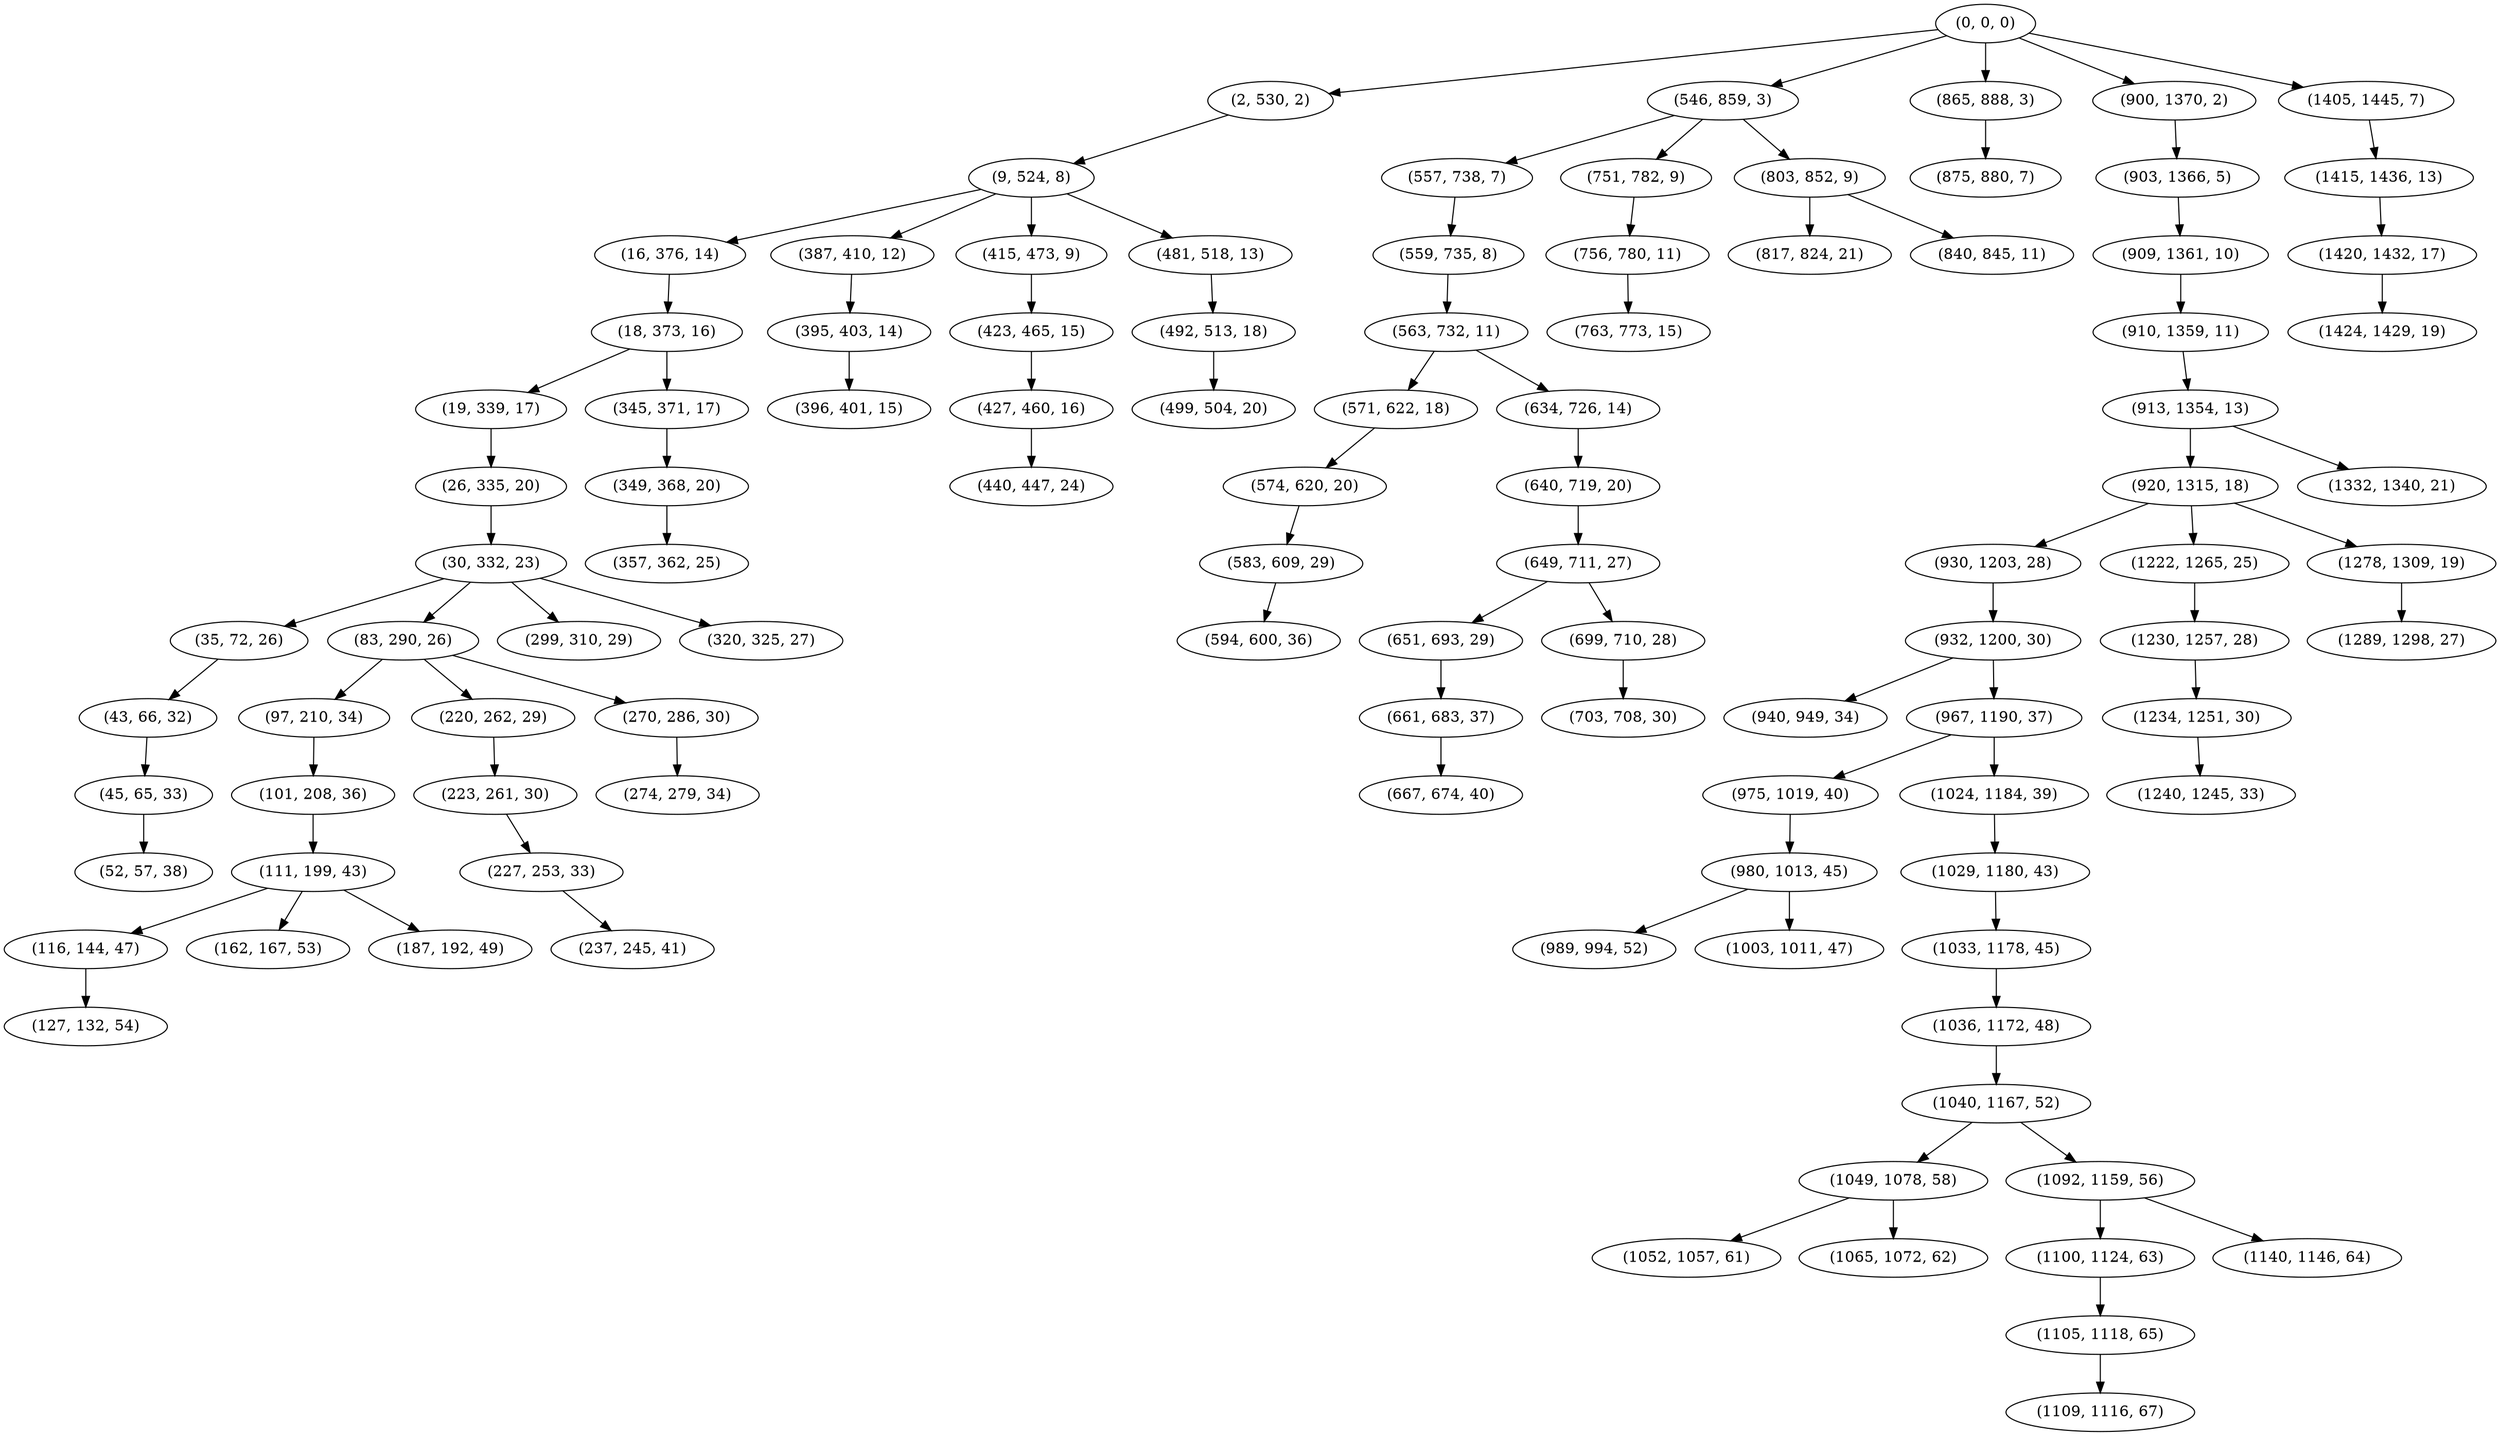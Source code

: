 digraph tree {
    "(0, 0, 0)";
    "(2, 530, 2)";
    "(9, 524, 8)";
    "(16, 376, 14)";
    "(18, 373, 16)";
    "(19, 339, 17)";
    "(26, 335, 20)";
    "(30, 332, 23)";
    "(35, 72, 26)";
    "(43, 66, 32)";
    "(45, 65, 33)";
    "(52, 57, 38)";
    "(83, 290, 26)";
    "(97, 210, 34)";
    "(101, 208, 36)";
    "(111, 199, 43)";
    "(116, 144, 47)";
    "(127, 132, 54)";
    "(162, 167, 53)";
    "(187, 192, 49)";
    "(220, 262, 29)";
    "(223, 261, 30)";
    "(227, 253, 33)";
    "(237, 245, 41)";
    "(270, 286, 30)";
    "(274, 279, 34)";
    "(299, 310, 29)";
    "(320, 325, 27)";
    "(345, 371, 17)";
    "(349, 368, 20)";
    "(357, 362, 25)";
    "(387, 410, 12)";
    "(395, 403, 14)";
    "(396, 401, 15)";
    "(415, 473, 9)";
    "(423, 465, 15)";
    "(427, 460, 16)";
    "(440, 447, 24)";
    "(481, 518, 13)";
    "(492, 513, 18)";
    "(499, 504, 20)";
    "(546, 859, 3)";
    "(557, 738, 7)";
    "(559, 735, 8)";
    "(563, 732, 11)";
    "(571, 622, 18)";
    "(574, 620, 20)";
    "(583, 609, 29)";
    "(594, 600, 36)";
    "(634, 726, 14)";
    "(640, 719, 20)";
    "(649, 711, 27)";
    "(651, 693, 29)";
    "(661, 683, 37)";
    "(667, 674, 40)";
    "(699, 710, 28)";
    "(703, 708, 30)";
    "(751, 782, 9)";
    "(756, 780, 11)";
    "(763, 773, 15)";
    "(803, 852, 9)";
    "(817, 824, 21)";
    "(840, 845, 11)";
    "(865, 888, 3)";
    "(875, 880, 7)";
    "(900, 1370, 2)";
    "(903, 1366, 5)";
    "(909, 1361, 10)";
    "(910, 1359, 11)";
    "(913, 1354, 13)";
    "(920, 1315, 18)";
    "(930, 1203, 28)";
    "(932, 1200, 30)";
    "(940, 949, 34)";
    "(967, 1190, 37)";
    "(975, 1019, 40)";
    "(980, 1013, 45)";
    "(989, 994, 52)";
    "(1003, 1011, 47)";
    "(1024, 1184, 39)";
    "(1029, 1180, 43)";
    "(1033, 1178, 45)";
    "(1036, 1172, 48)";
    "(1040, 1167, 52)";
    "(1049, 1078, 58)";
    "(1052, 1057, 61)";
    "(1065, 1072, 62)";
    "(1092, 1159, 56)";
    "(1100, 1124, 63)";
    "(1105, 1118, 65)";
    "(1109, 1116, 67)";
    "(1140, 1146, 64)";
    "(1222, 1265, 25)";
    "(1230, 1257, 28)";
    "(1234, 1251, 30)";
    "(1240, 1245, 33)";
    "(1278, 1309, 19)";
    "(1289, 1298, 27)";
    "(1332, 1340, 21)";
    "(1405, 1445, 7)";
    "(1415, 1436, 13)";
    "(1420, 1432, 17)";
    "(1424, 1429, 19)";
    "(0, 0, 0)" -> "(2, 530, 2)";
    "(0, 0, 0)" -> "(546, 859, 3)";
    "(0, 0, 0)" -> "(865, 888, 3)";
    "(0, 0, 0)" -> "(900, 1370, 2)";
    "(0, 0, 0)" -> "(1405, 1445, 7)";
    "(2, 530, 2)" -> "(9, 524, 8)";
    "(9, 524, 8)" -> "(16, 376, 14)";
    "(9, 524, 8)" -> "(387, 410, 12)";
    "(9, 524, 8)" -> "(415, 473, 9)";
    "(9, 524, 8)" -> "(481, 518, 13)";
    "(16, 376, 14)" -> "(18, 373, 16)";
    "(18, 373, 16)" -> "(19, 339, 17)";
    "(18, 373, 16)" -> "(345, 371, 17)";
    "(19, 339, 17)" -> "(26, 335, 20)";
    "(26, 335, 20)" -> "(30, 332, 23)";
    "(30, 332, 23)" -> "(35, 72, 26)";
    "(30, 332, 23)" -> "(83, 290, 26)";
    "(30, 332, 23)" -> "(299, 310, 29)";
    "(30, 332, 23)" -> "(320, 325, 27)";
    "(35, 72, 26)" -> "(43, 66, 32)";
    "(43, 66, 32)" -> "(45, 65, 33)";
    "(45, 65, 33)" -> "(52, 57, 38)";
    "(83, 290, 26)" -> "(97, 210, 34)";
    "(83, 290, 26)" -> "(220, 262, 29)";
    "(83, 290, 26)" -> "(270, 286, 30)";
    "(97, 210, 34)" -> "(101, 208, 36)";
    "(101, 208, 36)" -> "(111, 199, 43)";
    "(111, 199, 43)" -> "(116, 144, 47)";
    "(111, 199, 43)" -> "(162, 167, 53)";
    "(111, 199, 43)" -> "(187, 192, 49)";
    "(116, 144, 47)" -> "(127, 132, 54)";
    "(220, 262, 29)" -> "(223, 261, 30)";
    "(223, 261, 30)" -> "(227, 253, 33)";
    "(227, 253, 33)" -> "(237, 245, 41)";
    "(270, 286, 30)" -> "(274, 279, 34)";
    "(345, 371, 17)" -> "(349, 368, 20)";
    "(349, 368, 20)" -> "(357, 362, 25)";
    "(387, 410, 12)" -> "(395, 403, 14)";
    "(395, 403, 14)" -> "(396, 401, 15)";
    "(415, 473, 9)" -> "(423, 465, 15)";
    "(423, 465, 15)" -> "(427, 460, 16)";
    "(427, 460, 16)" -> "(440, 447, 24)";
    "(481, 518, 13)" -> "(492, 513, 18)";
    "(492, 513, 18)" -> "(499, 504, 20)";
    "(546, 859, 3)" -> "(557, 738, 7)";
    "(546, 859, 3)" -> "(751, 782, 9)";
    "(546, 859, 3)" -> "(803, 852, 9)";
    "(557, 738, 7)" -> "(559, 735, 8)";
    "(559, 735, 8)" -> "(563, 732, 11)";
    "(563, 732, 11)" -> "(571, 622, 18)";
    "(563, 732, 11)" -> "(634, 726, 14)";
    "(571, 622, 18)" -> "(574, 620, 20)";
    "(574, 620, 20)" -> "(583, 609, 29)";
    "(583, 609, 29)" -> "(594, 600, 36)";
    "(634, 726, 14)" -> "(640, 719, 20)";
    "(640, 719, 20)" -> "(649, 711, 27)";
    "(649, 711, 27)" -> "(651, 693, 29)";
    "(649, 711, 27)" -> "(699, 710, 28)";
    "(651, 693, 29)" -> "(661, 683, 37)";
    "(661, 683, 37)" -> "(667, 674, 40)";
    "(699, 710, 28)" -> "(703, 708, 30)";
    "(751, 782, 9)" -> "(756, 780, 11)";
    "(756, 780, 11)" -> "(763, 773, 15)";
    "(803, 852, 9)" -> "(817, 824, 21)";
    "(803, 852, 9)" -> "(840, 845, 11)";
    "(865, 888, 3)" -> "(875, 880, 7)";
    "(900, 1370, 2)" -> "(903, 1366, 5)";
    "(903, 1366, 5)" -> "(909, 1361, 10)";
    "(909, 1361, 10)" -> "(910, 1359, 11)";
    "(910, 1359, 11)" -> "(913, 1354, 13)";
    "(913, 1354, 13)" -> "(920, 1315, 18)";
    "(913, 1354, 13)" -> "(1332, 1340, 21)";
    "(920, 1315, 18)" -> "(930, 1203, 28)";
    "(920, 1315, 18)" -> "(1222, 1265, 25)";
    "(920, 1315, 18)" -> "(1278, 1309, 19)";
    "(930, 1203, 28)" -> "(932, 1200, 30)";
    "(932, 1200, 30)" -> "(940, 949, 34)";
    "(932, 1200, 30)" -> "(967, 1190, 37)";
    "(967, 1190, 37)" -> "(975, 1019, 40)";
    "(967, 1190, 37)" -> "(1024, 1184, 39)";
    "(975, 1019, 40)" -> "(980, 1013, 45)";
    "(980, 1013, 45)" -> "(989, 994, 52)";
    "(980, 1013, 45)" -> "(1003, 1011, 47)";
    "(1024, 1184, 39)" -> "(1029, 1180, 43)";
    "(1029, 1180, 43)" -> "(1033, 1178, 45)";
    "(1033, 1178, 45)" -> "(1036, 1172, 48)";
    "(1036, 1172, 48)" -> "(1040, 1167, 52)";
    "(1040, 1167, 52)" -> "(1049, 1078, 58)";
    "(1040, 1167, 52)" -> "(1092, 1159, 56)";
    "(1049, 1078, 58)" -> "(1052, 1057, 61)";
    "(1049, 1078, 58)" -> "(1065, 1072, 62)";
    "(1092, 1159, 56)" -> "(1100, 1124, 63)";
    "(1092, 1159, 56)" -> "(1140, 1146, 64)";
    "(1100, 1124, 63)" -> "(1105, 1118, 65)";
    "(1105, 1118, 65)" -> "(1109, 1116, 67)";
    "(1222, 1265, 25)" -> "(1230, 1257, 28)";
    "(1230, 1257, 28)" -> "(1234, 1251, 30)";
    "(1234, 1251, 30)" -> "(1240, 1245, 33)";
    "(1278, 1309, 19)" -> "(1289, 1298, 27)";
    "(1405, 1445, 7)" -> "(1415, 1436, 13)";
    "(1415, 1436, 13)" -> "(1420, 1432, 17)";
    "(1420, 1432, 17)" -> "(1424, 1429, 19)";
}
